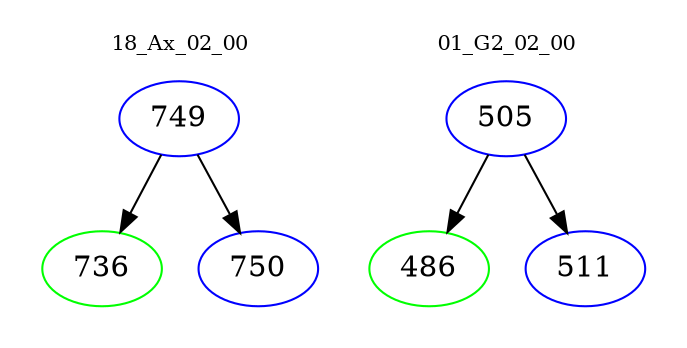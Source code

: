 digraph{
subgraph cluster_0 {
color = white
label = "18_Ax_02_00";
fontsize=10;
T0_749 [label="749", color="blue"]
T0_749 -> T0_736 [color="black"]
T0_736 [label="736", color="green"]
T0_749 -> T0_750 [color="black"]
T0_750 [label="750", color="blue"]
}
subgraph cluster_1 {
color = white
label = "01_G2_02_00";
fontsize=10;
T1_505 [label="505", color="blue"]
T1_505 -> T1_486 [color="black"]
T1_486 [label="486", color="green"]
T1_505 -> T1_511 [color="black"]
T1_511 [label="511", color="blue"]
}
}
